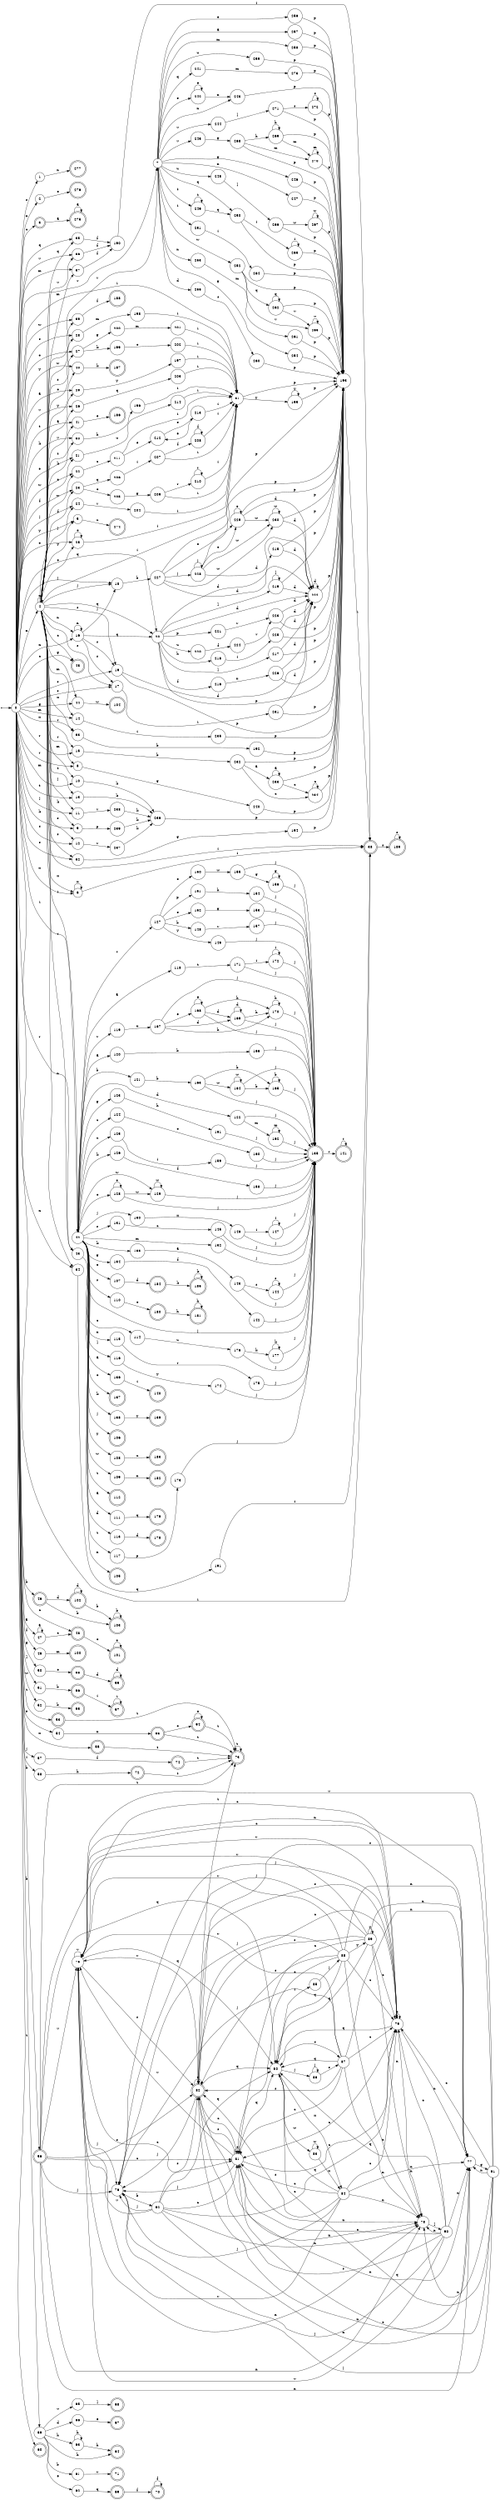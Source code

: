 digraph finite_state_machine {
rankdir=LR;
size="20,20";
node [shape = point]; "dummy0"
node [shape = circle]; "0";
"dummy0" -> "0";
node [shape = circle]; "1";
node [shape = circle]; "2";
node [shape = doublecircle]; "3";node [shape = circle]; "4";
node [shape = circle]; "5";
node [shape = circle]; "6";
node [shape = circle]; "7";
node [shape = circle]; "8";
node [shape = circle]; "9";
node [shape = circle]; "10";
node [shape = circle]; "11";
node [shape = circle]; "12";
node [shape = circle]; "13";
node [shape = circle]; "14";
node [shape = circle]; "15";
node [shape = circle]; "16";
node [shape = circle]; "17";
node [shape = circle]; "18";
node [shape = circle]; "19";
node [shape = circle]; "20";
node [shape = circle]; "21";
node [shape = circle]; "22";
node [shape = circle]; "23";
node [shape = circle]; "24";
node [shape = circle]; "25";
node [shape = circle]; "26";
node [shape = circle]; "27";
node [shape = circle]; "28";
node [shape = circle]; "29";
node [shape = circle]; "30";
node [shape = circle]; "31";
node [shape = circle]; "32";
node [shape = circle]; "33";
node [shape = circle]; "34";
node [shape = circle]; "35";
node [shape = circle]; "36";
node [shape = circle]; "37";
node [shape = doublecircle]; "38";node [shape = circle]; "39";
node [shape = circle]; "40";
node [shape = circle]; "41";
node [shape = circle]; "42";
node [shape = circle]; "43";
node [shape = circle]; "44";
node [shape = doublecircle]; "45";node [shape = doublecircle]; "46";node [shape = circle]; "47";
node [shape = doublecircle]; "48";node [shape = circle]; "49";
node [shape = circle]; "50";
node [shape = circle]; "51";
node [shape = circle]; "52";
node [shape = doublecircle]; "53";node [shape = circle]; "54";
node [shape = doublecircle]; "55";node [shape = doublecircle]; "56";node [shape = circle]; "57";
node [shape = circle]; "58";
node [shape = circle]; "59";
node [shape = doublecircle]; "60";node [shape = circle]; "61";
node [shape = circle]; "62";
node [shape = circle]; "63";
node [shape = doublecircle]; "64";node [shape = circle]; "65";
node [shape = circle]; "66";
node [shape = doublecircle]; "67";node [shape = doublecircle]; "68";node [shape = doublecircle]; "69";node [shape = doublecircle]; "70";node [shape = doublecircle]; "71";node [shape = doublecircle]; "72";node [shape = doublecircle]; "73";node [shape = doublecircle]; "74";node [shape = circle]; "75";
node [shape = circle]; "76";
node [shape = circle]; "77";
node [shape = circle]; "78";
node [shape = circle]; "79";
node [shape = circle]; "80";
node [shape = circle]; "81";
node [shape = doublecircle]; "82";node [shape = circle]; "83";
node [shape = circle]; "84";
node [shape = circle]; "85";
node [shape = circle]; "86";
node [shape = circle]; "87";
node [shape = circle]; "88";
node [shape = circle]; "89";
node [shape = circle]; "90";
node [shape = circle]; "91";
node [shape = circle]; "92";
node [shape = doublecircle]; "93";node [shape = doublecircle]; "94";node [shape = doublecircle]; "95";node [shape = doublecircle]; "96";node [shape = doublecircle]; "97";node [shape = doublecircle]; "98";node [shape = doublecircle]; "99";node [shape = doublecircle]; "100";node [shape = doublecircle]; "101";node [shape = doublecircle]; "102";node [shape = doublecircle]; "103";node [shape = doublecircle]; "104";node [shape = doublecircle]; "105";node [shape = doublecircle]; "106";node [shape = circle]; "107";
node [shape = circle]; "108";
node [shape = circle]; "109";
node [shape = circle]; "110";
node [shape = circle]; "111";
node [shape = doublecircle]; "112";node [shape = circle]; "113";
node [shape = circle]; "114";
node [shape = circle]; "115";
node [shape = circle]; "116";
node [shape = circle]; "117";
node [shape = circle]; "118";
node [shape = circle]; "119";
node [shape = circle]; "120";
node [shape = circle]; "121";
node [shape = circle]; "122";
node [shape = circle]; "123";
node [shape = circle]; "124";
node [shape = circle]; "125";
node [shape = circle]; "126";
node [shape = circle]; "127";
node [shape = circle]; "128";
node [shape = circle]; "129";
node [shape = circle]; "130";
node [shape = circle]; "131";
node [shape = circle]; "132";
node [shape = circle]; "133";
node [shape = circle]; "134";
node [shape = doublecircle]; "135";node [shape = circle]; "136";
node [shape = doublecircle]; "137";node [shape = circle]; "138";
node [shape = doublecircle]; "139";node [shape = doublecircle]; "140";node [shape = doublecircle]; "141";node [shape = circle]; "142";
node [shape = circle]; "143";
node [shape = circle]; "144";
node [shape = circle]; "145";
node [shape = circle]; "146";
node [shape = circle]; "147";
node [shape = circle]; "148";
node [shape = circle]; "149";
node [shape = circle]; "150";
node [shape = circle]; "151";
node [shape = circle]; "152";
node [shape = circle]; "153";
node [shape = circle]; "154";
node [shape = circle]; "155";
node [shape = circle]; "156";
node [shape = circle]; "157";
node [shape = circle]; "158";
node [shape = circle]; "159";
node [shape = circle]; "160";
node [shape = circle]; "161";
node [shape = circle]; "162";
node [shape = circle]; "163";
node [shape = circle]; "164";
node [shape = circle]; "165";
node [shape = circle]; "166";
node [shape = circle]; "167";
node [shape = circle]; "168";
node [shape = circle]; "169";
node [shape = circle]; "170";
node [shape = circle]; "171";
node [shape = circle]; "172";
node [shape = circle]; "173";
node [shape = circle]; "174";
node [shape = circle]; "175";
node [shape = circle]; "176";
node [shape = circle]; "177";
node [shape = doublecircle]; "178";node [shape = doublecircle]; "179";node [shape = doublecircle]; "180";node [shape = doublecircle]; "181";node [shape = doublecircle]; "182";node [shape = doublecircle]; "183";node [shape = doublecircle]; "184";node [shape = doublecircle]; "185";node [shape = doublecircle]; "186";node [shape = doublecircle]; "187";node [shape = doublecircle]; "188";node [shape = doublecircle]; "189";node [shape = circle]; "190";
node [shape = circle]; "191";
node [shape = circle]; "192";
node [shape = circle]; "193";
node [shape = circle]; "194";
node [shape = circle]; "195";
node [shape = circle]; "196";
node [shape = circle]; "197";
node [shape = circle]; "198";
node [shape = circle]; "199";
node [shape = circle]; "200";
node [shape = circle]; "201";
node [shape = circle]; "202";
node [shape = circle]; "203";
node [shape = circle]; "204";
node [shape = circle]; "205";
node [shape = circle]; "206";
node [shape = circle]; "207";
node [shape = circle]; "208";
node [shape = circle]; "209";
node [shape = circle]; "210";
node [shape = circle]; "211";
node [shape = circle]; "212";
node [shape = circle]; "213";
node [shape = circle]; "214";
node [shape = circle]; "215";
node [shape = circle]; "216";
node [shape = circle]; "217";
node [shape = circle]; "218";
node [shape = circle]; "219";
node [shape = circle]; "220";
node [shape = circle]; "221";
node [shape = circle]; "222";
node [shape = circle]; "223";
node [shape = circle]; "224";
node [shape = circle]; "225";
node [shape = circle]; "226";
node [shape = circle]; "227";
node [shape = circle]; "228";
node [shape = circle]; "229";
node [shape = circle]; "230";
node [shape = circle]; "231";
node [shape = circle]; "232";
node [shape = circle]; "233";
node [shape = circle]; "234";
node [shape = circle]; "235";
node [shape = circle]; "236";
node [shape = circle]; "237";
node [shape = circle]; "238";
node [shape = circle]; "239";
node [shape = circle]; "240";
node [shape = circle]; "241";
node [shape = circle]; "242";
node [shape = circle]; "243";
node [shape = circle]; "244";
node [shape = circle]; "245";
node [shape = circle]; "246";
node [shape = circle]; "247";
node [shape = circle]; "248";
node [shape = circle]; "249";
node [shape = circle]; "250";
node [shape = circle]; "251";
node [shape = circle]; "252";
node [shape = circle]; "253";
node [shape = circle]; "254";
node [shape = circle]; "255";
node [shape = circle]; "256";
node [shape = circle]; "257";
node [shape = circle]; "258";
node [shape = circle]; "259";
node [shape = circle]; "260";
node [shape = circle]; "261";
node [shape = circle]; "262";
node [shape = circle]; "263";
node [shape = circle]; "264";
node [shape = circle]; "265";
node [shape = circle]; "266";
node [shape = circle]; "267";
node [shape = circle]; "268";
node [shape = circle]; "269";
node [shape = circle]; "270";
node [shape = circle]; "271";
node [shape = circle]; "272";
node [shape = circle]; "273";
node [shape = doublecircle]; "274";node [shape = doublecircle]; "275";node [shape = doublecircle]; "276";node [shape = doublecircle]; "277";"0" -> "32" [label = "s"];
 "0" -> "1" [label = "s"];
 "0" -> "17" [label = "s"];
 "0" -> "19" [label = "s"];
 "0" -> "12" [label = "s"];
 "0" -> "28" [label = "s"];
 "0" -> "16" [label = "n"];
 "0" -> "2" [label = "n"];
 "0" -> "4" [label = "n"];
 "0" -> "34" [label = "n"];
 "0" -> "48" [label = "c"];
 "0" -> "3" [label = "c"];
 "0" -> "45" [label = "c"];
 "0" -> "40" [label = "y"];
 "0" -> "5" [label = "y"];
 "0" -> "33" [label = "x"];
 "0" -> "6" [label = "x"];
 "0" -> "55" [label = "x"];
 "0" -> "8" [label = "r"];
 "0" -> "43" [label = "r"];
 "0" -> "15" [label = "r"];
 "0" -> "7" [label = "r"];
 "0" -> "9" [label = "k"];
 "0" -> "30" [label = "k"];
 "0" -> "10" [label = "m"];
 "0" -> "37" [label = "m"];
 "0" -> "14" [label = "m"];
 "0" -> "24" [label = "j"];
 "0" -> "57" [label = "j"];
 "0" -> "18" [label = "j"];
 "0" -> "11" [label = "j"];
 "0" -> "41" [label = "t"];
 "0" -> "53" [label = "t"];
 "0" -> "60" [label = "t"];
 "0" -> "13" [label = "t"];
 "0" -> "35" [label = "q"];
 "0" -> "20" [label = "q"];
 "0" -> "21" [label = "e"];
 "0" -> "54" [label = "e"];
 "0" -> "52" [label = "w"];
 "0" -> "22" [label = "w"];
 "0" -> "39" [label = "w"];
 "0" -> "49" [label = "f"];
 "0" -> "23" [label = "f"];
 "0" -> "25" [label = "o"];
 "0" -> "27" [label = "o"];
 "0" -> "26" [label = "v"];
 "0" -> "36" [label = "v"];
 "0" -> "29" [label = "a"];
 "0" -> "47" [label = "a"];
 "0" -> "42" [label = "i"];
 "0" -> "58" [label = "i"];
 "0" -> "38" [label = "i"];
 "0" -> "31" [label = "i"];
 "0" -> "50" [label = "g"];
 "0" -> "44" [label = "g"];
 "0" -> "56" [label = "b"];
 "0" -> "59" [label = "b"];
 "0" -> "46" [label = "b"];
 "0" -> "51" [label = "l"];
 "59" -> "61" [label = "b"];
 "59" -> "62" [label = "e"];
 "59" -> "64" [label = "h"];
 "59" -> "63" [label = "h"];
 "59" -> "65" [label = "v"];
 "59" -> "66" [label = "d"];
 "66" -> "67" [label = "e"];
 "65" -> "68" [label = "l"];
 "63" -> "64" [label = "h"];
 "63" -> "63" [label = "h"];
 "62" -> "69" [label = "q"];
 "69" -> "70" [label = "f"];
 "70" -> "70" [label = "f"];
 "61" -> "71" [label = "v"];
 "58" -> "72" [label = "h"];
 "72" -> "73" [label = "t"];
 "73" -> "73" [label = "t"];
 "57" -> "74" [label = "f"];
 "74" -> "73" [label = "t"];
 "56" -> "75" [label = "v"];
 "56" -> "76" [label = "j"];
 "56" -> "77" [label = "n"];
 "56" -> "78" [label = "n"];
 "56" -> "81" [label = "c"];
 "56" -> "79" [label = "c"];
 "56" -> "80" [label = "q"];
 "56" -> "82" [label = "s"];
 "56" -> "73" [label = "t"];
 "82" -> "82" [label = "s"];
 "82" -> "75" [label = "v"];
 "82" -> "76" [label = "j"];
 "82" -> "77" [label = "n"];
 "82" -> "78" [label = "n"];
 "82" -> "81" [label = "c"];
 "82" -> "79" [label = "c"];
 "82" -> "80" [label = "q"];
 "82" -> "73" [label = "t"];
 "81" -> "81" [label = "c"];
 "81" -> "79" [label = "c"];
 "81" -> "75" [label = "v"];
 "81" -> "76" [label = "j"];
 "81" -> "77" [label = "n"];
 "81" -> "78" [label = "n"];
 "81" -> "80" [label = "q"];
 "81" -> "82" [label = "s"];
 "80" -> "83" [label = "w"];
 "80" -> "84" [label = "x"];
 "80" -> "85" [label = "i"];
 "80" -> "86" [label = "j"];
 "80" -> "87" [label = "s"];
 "87" -> "80" [label = "q"];
 "87" -> "75" [label = "v"];
 "87" -> "76" [label = "j"];
 "87" -> "77" [label = "n"];
 "87" -> "78" [label = "n"];
 "87" -> "81" [label = "c"];
 "87" -> "79" [label = "c"];
 "87" -> "82" [label = "s"];
 "86" -> "86" [label = "j"];
 "86" -> "87" [label = "s"];
 "85" -> "88" [label = "j"];
 "88" -> "89" [label = "y"];
 "88" -> "80" [label = "q"];
 "88" -> "75" [label = "v"];
 "88" -> "76" [label = "j"];
 "88" -> "77" [label = "n"];
 "88" -> "78" [label = "n"];
 "88" -> "81" [label = "c"];
 "88" -> "79" [label = "c"];
 "88" -> "82" [label = "s"];
 "89" -> "89" [label = "y"];
 "89" -> "80" [label = "q"];
 "89" -> "75" [label = "v"];
 "89" -> "76" [label = "j"];
 "89" -> "77" [label = "n"];
 "89" -> "78" [label = "n"];
 "89" -> "81" [label = "c"];
 "89" -> "79" [label = "c"];
 "89" -> "82" [label = "s"];
 "84" -> "80" [label = "q"];
 "84" -> "75" [label = "v"];
 "84" -> "76" [label = "j"];
 "84" -> "77" [label = "n"];
 "84" -> "78" [label = "n"];
 "84" -> "81" [label = "c"];
 "84" -> "79" [label = "c"];
 "84" -> "82" [label = "s"];
 "83" -> "83" [label = "w"];
 "83" -> "84" [label = "x"];
 "79" -> "81" [label = "c"];
 "79" -> "79" [label = "c"];
 "79" -> "75" [label = "v"];
 "79" -> "76" [label = "j"];
 "79" -> "77" [label = "n"];
 "79" -> "78" [label = "n"];
 "79" -> "80" [label = "q"];
 "79" -> "82" [label = "s"];
 "78" -> "90" [label = "l"];
 "90" -> "77" [label = "n"];
 "90" -> "78" [label = "n"];
 "90" -> "75" [label = "v"];
 "90" -> "76" [label = "j"];
 "90" -> "81" [label = "c"];
 "90" -> "79" [label = "c"];
 "90" -> "80" [label = "q"];
 "90" -> "82" [label = "s"];
 "77" -> "91" [label = "g"];
 "91" -> "77" [label = "n"];
 "91" -> "78" [label = "n"];
 "91" -> "75" [label = "v"];
 "91" -> "76" [label = "j"];
 "91" -> "81" [label = "c"];
 "91" -> "79" [label = "c"];
 "91" -> "80" [label = "q"];
 "91" -> "82" [label = "s"];
 "76" -> "92" [label = "b"];
 "92" -> "76" [label = "j"];
 "92" -> "75" [label = "v"];
 "92" -> "77" [label = "n"];
 "92" -> "78" [label = "n"];
 "92" -> "81" [label = "c"];
 "92" -> "79" [label = "c"];
 "92" -> "80" [label = "q"];
 "92" -> "82" [label = "s"];
 "75" -> "75" [label = "v"];
 "75" -> "76" [label = "j"];
 "75" -> "77" [label = "n"];
 "75" -> "78" [label = "n"];
 "75" -> "81" [label = "c"];
 "75" -> "79" [label = "c"];
 "75" -> "80" [label = "q"];
 "75" -> "82" [label = "s"];
 "55" -> "73" [label = "t"];
 "54" -> "93" [label = "x"];
 "93" -> "94" [label = "o"];
 "93" -> "73" [label = "t"];
 "94" -> "94" [label = "o"];
 "94" -> "73" [label = "t"];
 "53" -> "73" [label = "t"];
 "52" -> "95" [label = "b"];
 "51" -> "96" [label = "b"];
 "96" -> "97" [label = "i"];
 "97" -> "97" [label = "i"];
 "50" -> "98" [label = "o"];
 "98" -> "99" [label = "d"];
 "99" -> "99" [label = "d"];
 "49" -> "100" [label = "m"];
 "48" -> "101" [label = "o"];
 "101" -> "101" [label = "o"];
 "47" -> "47" [label = "a"];
 "47" -> "48" [label = "c"];
 "46" -> "102" [label = "d"];
 "46" -> "103" [label = "b"];
 "103" -> "103" [label = "b"];
 "102" -> "102" [label = "d"];
 "102" -> "103" [label = "b"];
 "44" -> "104" [label = "w"];
 "43" -> "105" [label = "n"];
 "42" -> "135" [label = "j"];
 "42" -> "106" [label = "j"];
 "42" -> "130" [label = "j"];
 "42" -> "107" [label = "e"];
 "42" -> "108" [label = "y"];
 "42" -> "129" [label = "w"];
 "42" -> "109" [label = "w"];
 "42" -> "131" [label = "s"];
 "42" -> "110" [label = "s"];
 "42" -> "120" [label = "a"];
 "42" -> "136" [label = "a"];
 "42" -> "118" [label = "a"];
 "42" -> "111" [label = "a"];
 "42" -> "112" [label = "t"];
 "42" -> "117" [label = "t"];
 "42" -> "113" [label = "d"];
 "42" -> "122" [label = "d"];
 "42" -> "114" [label = "c"];
 "42" -> "124" [label = "c"];
 "42" -> "115" [label = "x"];
 "42" -> "116" [label = "l"];
 "42" -> "127" [label = "r"];
 "42" -> "119" [label = "r"];
 "42" -> "121" [label = "b"];
 "42" -> "123" [label = "g"];
 "42" -> "134" [label = "g"];
 "42" -> "125" [label = "u"];
 "42" -> "138" [label = "k"];
 "42" -> "133" [label = "k"];
 "42" -> "126" [label = "k"];
 "42" -> "128" [label = "o"];
 "42" -> "137" [label = "o"];
 "42" -> "132" [label = "m"];
 "138" -> "139" [label = "y"];
 "136" -> "140" [label = "i"];
 "135" -> "141" [label = "r"];
 "141" -> "141" [label = "r"];
 "134" -> "142" [label = "f"];
 "142" -> "135" [label = "j"];
 "133" -> "143" [label = "a"];
 "143" -> "144" [label = "s"];
 "143" -> "135" [label = "j"];
 "144" -> "144" [label = "s"];
 "144" -> "135" [label = "j"];
 "132" -> "135" [label = "j"];
 "131" -> "145" [label = "c"];
 "145" -> "135" [label = "j"];
 "130" -> "146" [label = "x"];
 "146" -> "147" [label = "i"];
 "146" -> "135" [label = "j"];
 "147" -> "147" [label = "i"];
 "147" -> "135" [label = "j"];
 "129" -> "129" [label = "w"];
 "129" -> "135" [label = "j"];
 "128" -> "128" [label = "o"];
 "128" -> "129" [label = "w"];
 "128" -> "135" [label = "j"];
 "127" -> "148" [label = "b"];
 "127" -> "149" [label = "y"];
 "127" -> "150" [label = "o"];
 "127" -> "151" [label = "p"];
 "127" -> "152" [label = "e"];
 "152" -> "153" [label = "g"];
 "153" -> "135" [label = "j"];
 "151" -> "154" [label = "h"];
 "154" -> "135" [label = "j"];
 "150" -> "155" [label = "w"];
 "155" -> "156" [label = "g"];
 "155" -> "135" [label = "j"];
 "156" -> "156" [label = "g"];
 "156" -> "135" [label = "j"];
 "149" -> "135" [label = "j"];
 "148" -> "157" [label = "r"];
 "157" -> "135" [label = "j"];
 "126" -> "158" [label = "f"];
 "158" -> "135" [label = "j"];
 "125" -> "159" [label = "i"];
 "159" -> "135" [label = "j"];
 "124" -> "160" [label = "o"];
 "160" -> "135" [label = "j"];
 "123" -> "161" [label = "h"];
 "161" -> "135" [label = "j"];
 "122" -> "162" [label = "m"];
 "122" -> "135" [label = "j"];
 "162" -> "162" [label = "m"];
 "162" -> "135" [label = "j"];
 "121" -> "163" [label = "b"];
 "163" -> "164" [label = "w"];
 "163" -> "165" [label = "b"];
 "163" -> "135" [label = "j"];
 "165" -> "165" [label = "b"];
 "165" -> "135" [label = "j"];
 "164" -> "164" [label = "w"];
 "164" -> "165" [label = "b"];
 "164" -> "135" [label = "j"];
 "120" -> "166" [label = "b"];
 "166" -> "135" [label = "j"];
 "119" -> "167" [label = "x"];
 "167" -> "168" [label = "e"];
 "167" -> "169" [label = "d"];
 "167" -> "170" [label = "h"];
 "167" -> "135" [label = "j"];
 "170" -> "170" [label = "h"];
 "170" -> "135" [label = "j"];
 "169" -> "169" [label = "d"];
 "169" -> "170" [label = "h"];
 "169" -> "135" [label = "j"];
 "168" -> "168" [label = "e"];
 "168" -> "169" [label = "d"];
 "168" -> "170" [label = "h"];
 "168" -> "135" [label = "j"];
 "118" -> "171" [label = "t"];
 "171" -> "172" [label = "i"];
 "171" -> "135" [label = "j"];
 "172" -> "172" [label = "i"];
 "172" -> "135" [label = "j"];
 "117" -> "173" [label = "p"];
 "173" -> "135" [label = "j"];
 "116" -> "174" [label = "y"];
 "174" -> "135" [label = "j"];
 "115" -> "175" [label = "r"];
 "175" -> "135" [label = "j"];
 "114" -> "176" [label = "u"];
 "176" -> "177" [label = "k"];
 "176" -> "135" [label = "j"];
 "177" -> "177" [label = "k"];
 "177" -> "135" [label = "j"];
 "113" -> "178" [label = "d"];
 "111" -> "179" [label = "q"];
 "110" -> "180" [label = "o"];
 "180" -> "181" [label = "h"];
 "181" -> "181" [label = "h"];
 "109" -> "182" [label = "n"];
 "108" -> "183" [label = "u"];
 "107" -> "184" [label = "d"];
 "184" -> "185" [label = "k"];
 "185" -> "185" [label = "k"];
 "41" -> "186" [label = "e"];
 "40" -> "187" [label = "k"];
 "39" -> "188" [label = "f"];
 "38" -> "189" [label = "s"];
 "189" -> "189" [label = "s"];
 "37" -> "190" [label = "f"];
 "190" -> "38" [label = "i"];
 "36" -> "190" [label = "f"];
 "35" -> "190" [label = "f"];
 "34" -> "191" [label = "q"];
 "191" -> "38" [label = "i"];
 "33" -> "192" [label = "b"];
 "192" -> "193" [label = "p"];
 "193" -> "38" [label = "i"];
 "32" -> "194" [label = "g"];
 "194" -> "193" [label = "p"];
 "31" -> "195" [label = "y"];
 "31" -> "193" [label = "p"];
 "195" -> "195" [label = "y"];
 "195" -> "193" [label = "p"];
 "30" -> "196" [label = "h"];
 "196" -> "31" [label = "i"];
 "29" -> "197" [label = "y"];
 "197" -> "31" [label = "i"];
 "28" -> "198" [label = "m"];
 "198" -> "31" [label = "i"];
 "27" -> "199" [label = "k"];
 "27" -> "200" [label = "g"];
 "200" -> "201" [label = "m"];
 "201" -> "31" [label = "i"];
 "199" -> "202" [label = "o"];
 "202" -> "31" [label = "i"];
 "26" -> "203" [label = "q"];
 "203" -> "31" [label = "i"];
 "25" -> "25" [label = "o"];
 "25" -> "31" [label = "i"];
 "24" -> "204" [label = "r"];
 "204" -> "31" [label = "i"];
 "23" -> "205" [label = "o"];
 "23" -> "206" [label = "q"];
 "206" -> "207" [label = "i"];
 "207" -> "208" [label = "f"];
 "207" -> "31" [label = "i"];
 "208" -> "208" [label = "f"];
 "208" -> "31" [label = "i"];
 "205" -> "209" [label = "g"];
 "209" -> "210" [label = "r"];
 "209" -> "31" [label = "i"];
 "210" -> "210" [label = "r"];
 "210" -> "31" [label = "i"];
 "22" -> "211" [label = "c"];
 "211" -> "212" [label = "e"];
 "211" -> "31" [label = "i"];
 "212" -> "213" [label = "e"];
 "213" -> "212" [label = "e"];
 "213" -> "31" [label = "i"];
 "21" -> "214" [label = "u"];
 "214" -> "31" [label = "i"];
 "20" -> "222" [label = "d"];
 "20" -> "215" [label = "d"];
 "20" -> "216" [label = "f"];
 "20" -> "217" [label = "l"];
 "20" -> "219" [label = "l"];
 "20" -> "218" [label = "h"];
 "20" -> "220" [label = "u"];
 "20" -> "193" [label = "p"];
 "20" -> "221" [label = "p"];
 "222" -> "222" [label = "d"];
 "222" -> "193" [label = "p"];
 "221" -> "223" [label = "r"];
 "223" -> "222" [label = "d"];
 "223" -> "193" [label = "p"];
 "220" -> "224" [label = "f"];
 "224" -> "223" [label = "r"];
 "219" -> "219" [label = "l"];
 "219" -> "222" [label = "d"];
 "219" -> "193" [label = "p"];
 "218" -> "225" [label = "i"];
 "225" -> "222" [label = "d"];
 "225" -> "193" [label = "p"];
 "217" -> "222" [label = "d"];
 "217" -> "193" [label = "p"];
 "216" -> "226" [label = "x"];
 "226" -> "222" [label = "d"];
 "226" -> "193" [label = "p"];
 "215" -> "222" [label = "d"];
 "215" -> "193" [label = "p"];
 "19" -> "222" [label = "d"];
 "19" -> "193" [label = "p"];
 "18" -> "227" [label = "b"];
 "227" -> "228" [label = "j"];
 "227" -> "229" [label = "o"];
 "227" -> "230" [label = "w"];
 "227" -> "222" [label = "d"];
 "227" -> "193" [label = "p"];
 "230" -> "230" [label = "w"];
 "230" -> "222" [label = "d"];
 "230" -> "193" [label = "p"];
 "229" -> "229" [label = "o"];
 "229" -> "230" [label = "w"];
 "229" -> "222" [label = "d"];
 "229" -> "193" [label = "p"];
 "228" -> "228" [label = "j"];
 "228" -> "229" [label = "o"];
 "228" -> "230" [label = "w"];
 "228" -> "222" [label = "d"];
 "228" -> "193" [label = "p"];
 "17" -> "231" [label = "i"];
 "231" -> "222" [label = "d"];
 "231" -> "193" [label = "p"];
 "16" -> "16" [label = "n"];
 "16" -> "17" [label = "s"];
 "16" -> "19" [label = "s"];
 "16" -> "18" [label = "j"];
 "16" -> "20" [label = "q"];
 "15" -> "232" [label = "b"];
 "232" -> "233" [label = "a"];
 "232" -> "234" [label = "c"];
 "232" -> "193" [label = "p"];
 "234" -> "234" [label = "c"];
 "234" -> "193" [label = "p"];
 "233" -> "233" [label = "a"];
 "233" -> "234" [label = "c"];
 "233" -> "193" [label = "p"];
 "14" -> "235" [label = "i"];
 "235" -> "193" [label = "p"];
 "13" -> "236" [label = "k"];
 "236" -> "193" [label = "p"];
 "12" -> "237" [label = "r"];
 "237" -> "236" [label = "k"];
 "11" -> "238" [label = "r"];
 "238" -> "236" [label = "k"];
 "10" -> "236" [label = "k"];
 "9" -> "239" [label = "p"];
 "239" -> "236" [label = "k"];
 "8" -> "240" [label = "g"];
 "240" -> "193" [label = "p"];
 "7" -> "241" [label = "q"];
 "7" -> "250" [label = "q"];
 "7" -> "256" [label = "e"];
 "7" -> "242" [label = "e"];
 "7" -> "243" [label = "n"];
 "7" -> "253" [label = "n"];
 "7" -> "247" [label = "n"];
 "7" -> "244" [label = "v"];
 "7" -> "245" [label = "v"];
 "7" -> "246" [label = "g"];
 "7" -> "254" [label = "g"];
 "7" -> "248" [label = "u"];
 "7" -> "259" [label = "u"];
 "7" -> "249" [label = "t"];
 "7" -> "251" [label = "i"];
 "7" -> "252" [label = "w"];
 "7" -> "255" [label = "d"];
 "7" -> "257" [label = "a"];
 "7" -> "258" [label = "m"];
 "259" -> "193" [label = "p"];
 "258" -> "193" [label = "p"];
 "257" -> "193" [label = "p"];
 "256" -> "193" [label = "p"];
 "255" -> "260" [label = "s"];
 "260" -> "193" [label = "p"];
 "254" -> "193" [label = "p"];
 "253" -> "261" [label = "m"];
 "261" -> "193" [label = "p"];
 "252" -> "262" [label = "q"];
 "252" -> "263" [label = "v"];
 "252" -> "193" [label = "p"];
 "263" -> "263" [label = "v"];
 "263" -> "193" [label = "p"];
 "262" -> "262" [label = "q"];
 "262" -> "263" [label = "v"];
 "262" -> "193" [label = "p"];
 "251" -> "264" [label = "i"];
 "264" -> "193" [label = "p"];
 "250" -> "265" [label = "i"];
 "250" -> "193" [label = "p"];
 "265" -> "265" [label = "i"];
 "265" -> "193" [label = "p"];
 "249" -> "249" [label = "t"];
 "249" -> "250" [label = "q"];
 "248" -> "266" [label = "l"];
 "266" -> "267" [label = "w"];
 "266" -> "193" [label = "p"];
 "267" -> "267" [label = "w"];
 "267" -> "193" [label = "p"];
 "247" -> "193" [label = "p"];
 "246" -> "193" [label = "p"];
 "245" -> "268" [label = "g"];
 "268" -> "269" [label = "h"];
 "268" -> "270" [label = "m"];
 "268" -> "193" [label = "p"];
 "270" -> "270" [label = "m"];
 "270" -> "193" [label = "p"];
 "269" -> "269" [label = "h"];
 "269" -> "270" [label = "m"];
 "269" -> "193" [label = "p"];
 "244" -> "271" [label = "l"];
 "271" -> "272" [label = "s"];
 "271" -> "193" [label = "p"];
 "272" -> "272" [label = "s"];
 "272" -> "193" [label = "p"];
 "243" -> "193" [label = "p"];
 "242" -> "242" [label = "e"];
 "242" -> "243" [label = "n"];
 "241" -> "273" [label = "m"];
 "273" -> "193" [label = "p"];
 "6" -> "6" [label = "x"];
 "6" -> "38" [label = "i"];
 "5" -> "274" [label = "u"];
 "4" -> "16" [label = "n"];
 "4" -> "34" [label = "n"];
 "4" -> "4" [label = "n"];
 "4" -> "40" [label = "y"];
 "4" -> "5" [label = "y"];
 "4" -> "33" [label = "x"];
 "4" -> "6" [label = "x"];
 "4" -> "8" [label = "r"];
 "4" -> "43" [label = "r"];
 "4" -> "15" [label = "r"];
 "4" -> "7" [label = "r"];
 "4" -> "9" [label = "k"];
 "4" -> "30" [label = "k"];
 "4" -> "10" [label = "m"];
 "4" -> "37" [label = "m"];
 "4" -> "14" [label = "m"];
 "4" -> "24" [label = "j"];
 "4" -> "18" [label = "j"];
 "4" -> "11" [label = "j"];
 "4" -> "32" [label = "s"];
 "4" -> "17" [label = "s"];
 "4" -> "19" [label = "s"];
 "4" -> "12" [label = "s"];
 "4" -> "28" [label = "s"];
 "4" -> "41" [label = "t"];
 "4" -> "13" [label = "t"];
 "4" -> "35" [label = "q"];
 "4" -> "20" [label = "q"];
 "4" -> "21" [label = "e"];
 "4" -> "22" [label = "w"];
 "4" -> "39" [label = "w"];
 "4" -> "23" [label = "f"];
 "4" -> "25" [label = "o"];
 "4" -> "27" [label = "o"];
 "4" -> "26" [label = "v"];
 "4" -> "36" [label = "v"];
 "4" -> "29" [label = "a"];
 "4" -> "42" [label = "i"];
 "4" -> "38" [label = "i"];
 "4" -> "31" [label = "i"];
 "4" -> "44" [label = "g"];
 "4" -> "45" [label = "c"];
 "3" -> "275" [label = "a"];
 "275" -> "275" [label = "a"];
 "2" -> "276" [label = "o"];
 "1" -> "277" [label = "n"];
 }
